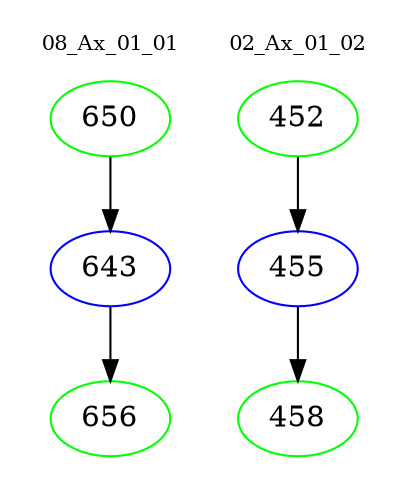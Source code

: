 digraph{
subgraph cluster_0 {
color = white
label = "08_Ax_01_01";
fontsize=10;
T0_650 [label="650", color="green"]
T0_650 -> T0_643 [color="black"]
T0_643 [label="643", color="blue"]
T0_643 -> T0_656 [color="black"]
T0_656 [label="656", color="green"]
}
subgraph cluster_1 {
color = white
label = "02_Ax_01_02";
fontsize=10;
T1_452 [label="452", color="green"]
T1_452 -> T1_455 [color="black"]
T1_455 [label="455", color="blue"]
T1_455 -> T1_458 [color="black"]
T1_458 [label="458", color="green"]
}
}
